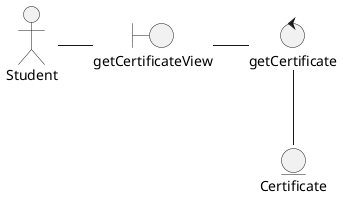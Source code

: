 @startuml clase_analisis 

actor Student as Estudiante
boundary "getCertificateView" as solicitar_certificado
control "getCertificate" as controlador 
entity Certificate as Certificado

Estudiante -r- solicitar_certificado
solicitar_certificado -r- controlador
controlador -- Certificado

@enduml